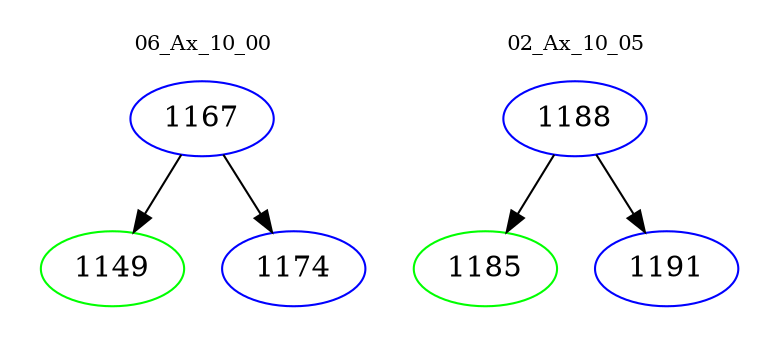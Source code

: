 digraph{
subgraph cluster_0 {
color = white
label = "06_Ax_10_00";
fontsize=10;
T0_1167 [label="1167", color="blue"]
T0_1167 -> T0_1149 [color="black"]
T0_1149 [label="1149", color="green"]
T0_1167 -> T0_1174 [color="black"]
T0_1174 [label="1174", color="blue"]
}
subgraph cluster_1 {
color = white
label = "02_Ax_10_05";
fontsize=10;
T1_1188 [label="1188", color="blue"]
T1_1188 -> T1_1185 [color="black"]
T1_1185 [label="1185", color="green"]
T1_1188 -> T1_1191 [color="black"]
T1_1191 [label="1191", color="blue"]
}
}
